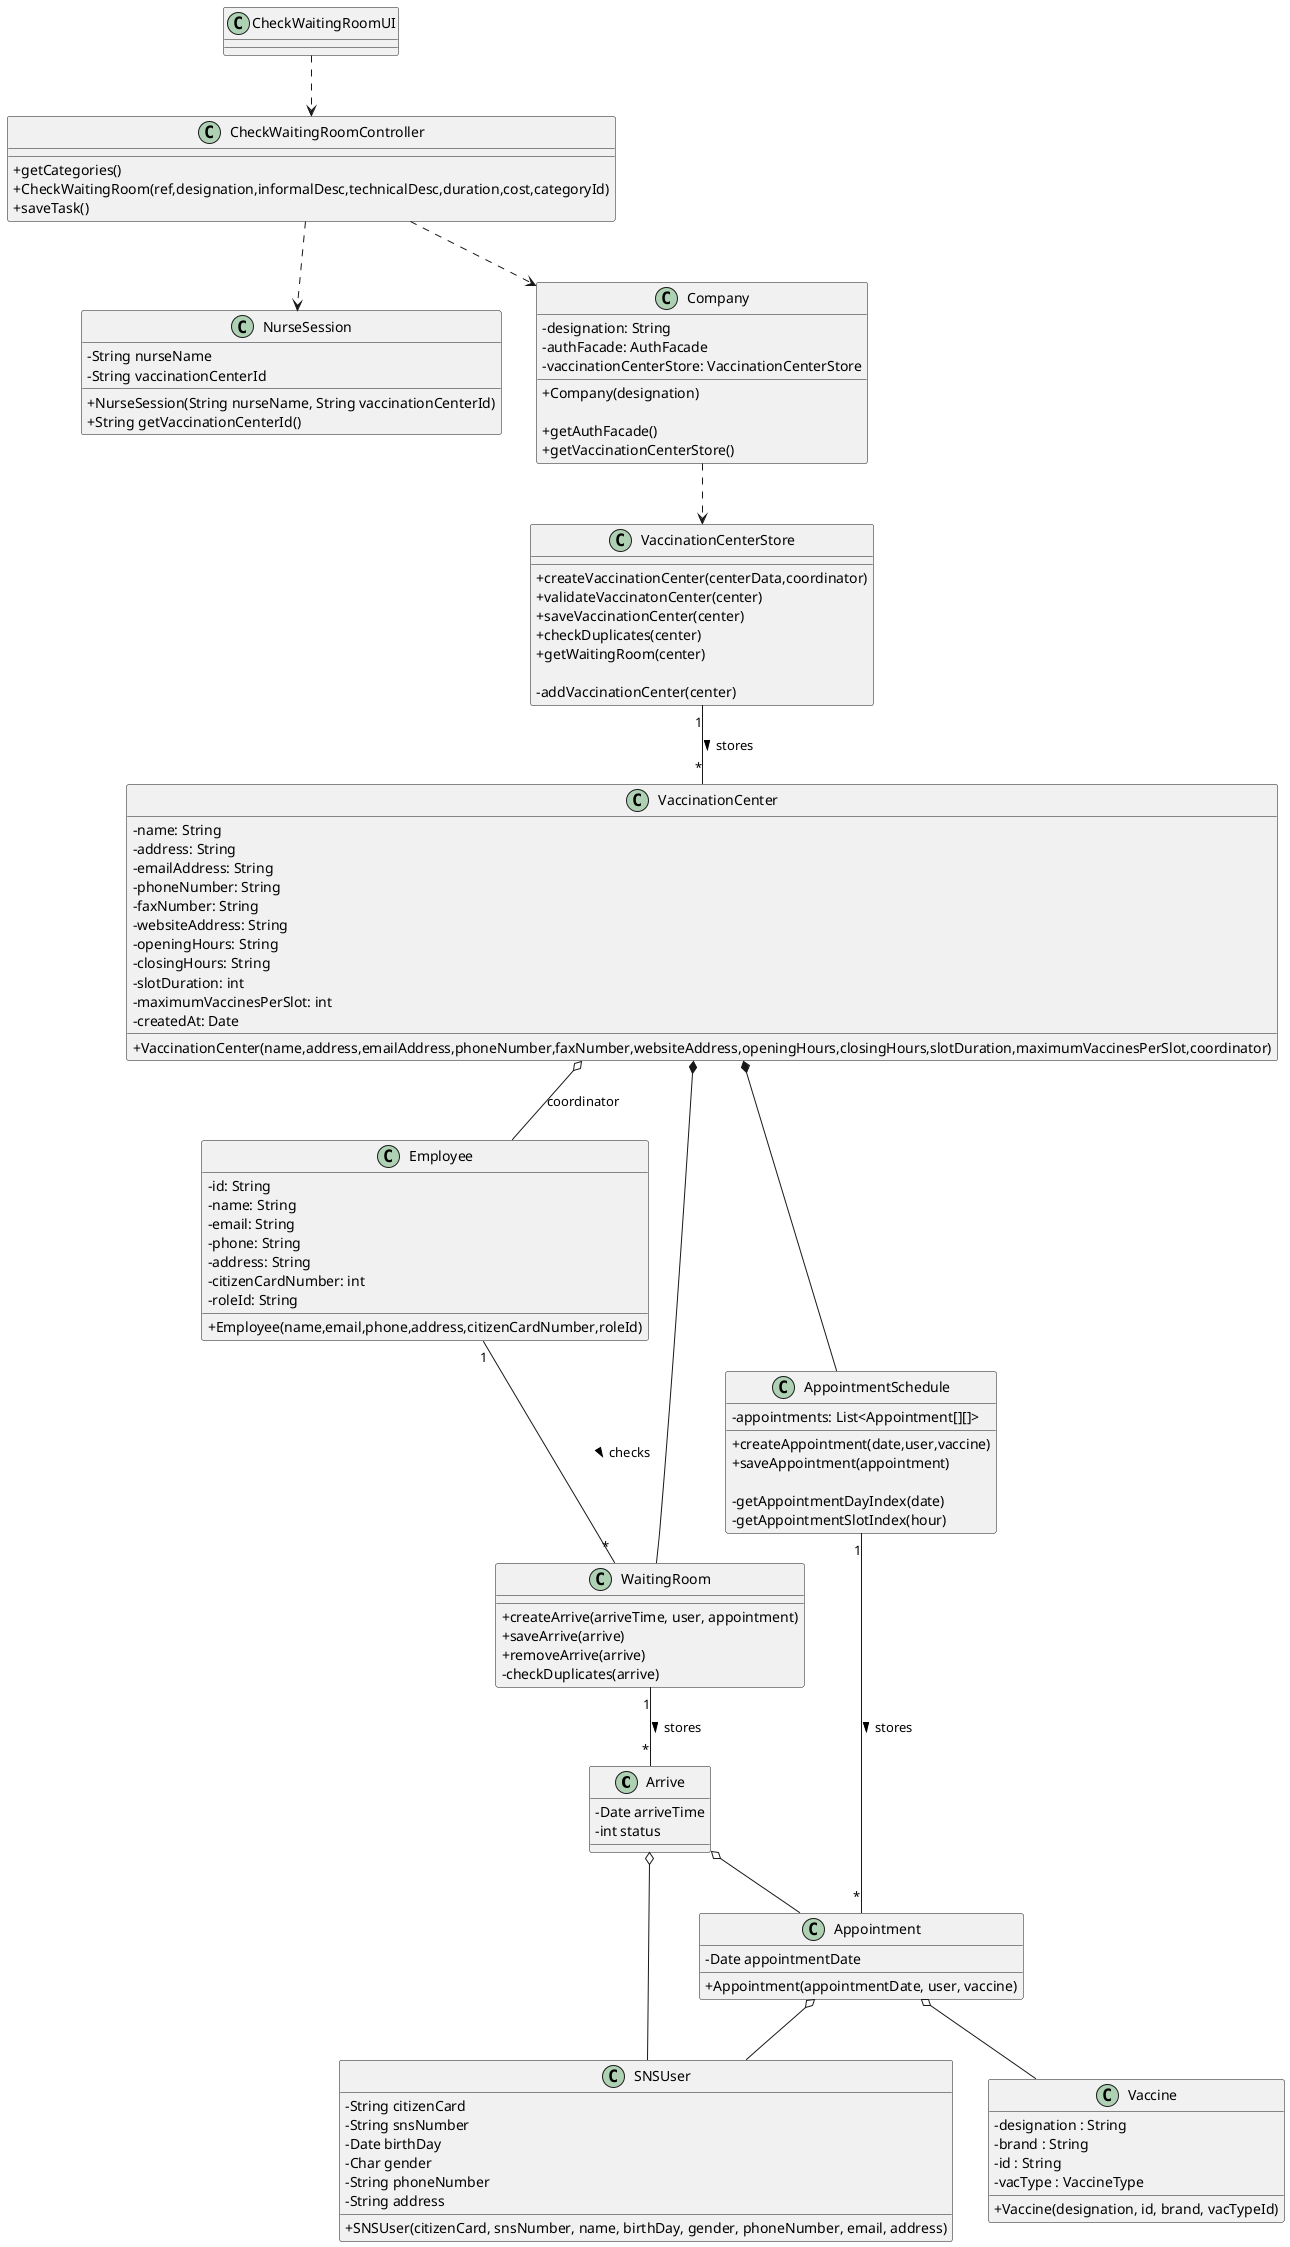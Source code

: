 @startuml
skinparam classAttributeIconSize 0

class Arrive {
  - Date arriveTime
  - int status
}

class NurseSession {
  - String nurseName
  - String vaccinationCenterId

  + NurseSession(String nurseName, String vaccinationCenterId)
  + String getVaccinationCenterId()
}

class Company {
  -designation: String
  -authFacade: AuthFacade
  -vaccinationCenterStore: VaccinationCenterStore
  
  +Company(designation)

  +getAuthFacade()
  +getVaccinationCenterStore()
}

class CheckWaitingRoomController {
  +getCategories()
  +CheckWaitingRoom(ref,designation,informalDesc,technicalDesc,duration,cost,categoryId)
  +saveTask()
}

class CheckWaitingRoomUI {}

class VaccinationCenter {
  - name: String
  - address: String
  - emailAddress: String
  - phoneNumber: String
  - faxNumber: String
  - websiteAddress: String
  - openingHours: String
  - closingHours: String
  - slotDuration: int
  - maximumVaccinesPerSlot: int
  -createdAt: Date
  
  +VaccinationCenter(name,address,emailAddress,phoneNumber,faxNumber,websiteAddress,openingHours,closingHours,slotDuration,maximumVaccinesPerSlot,coordinator)
}

class VaccinationCenterStore {
  +createVaccinationCenter(centerData,coordinator)
  +validateVaccinatonCenter(center)
  +saveVaccinationCenter(center)
  +checkDuplicates(center)
  +getWaitingRoom(center)

  -addVaccinationCenter(center)
}

class Employee {
  -id: String 
  -name: String 
  -email: String 
  -phone: String 
  -address: String 
  -citizenCardNumber: int 
  -roleId: String 

  +Employee(name,email,phone,address,citizenCardNumber,roleId)
}

class SNSUser {
  - String citizenCard
  - String snsNumber
  - Date birthDay
  - Char gender
  - String phoneNumber
  - String address
  + SNSUser(citizenCard, snsNumber, name, birthDay, gender, phoneNumber, email, address)
}

class WaitingRoom {
  +createArrive(arriveTime, user, appointment)
  +saveArrive(arrive)
  +removeArrive(arrive)
  -checkDuplicates(arrive)
}

class AppointmentSchedule {
  -appointments: List<Appointment[][]>
  +createAppointment(date,user,vaccine)
  +saveAppointment(appointment)

  -getAppointmentDayIndex(date)
  -getAppointmentSlotIndex(hour)
}

class Appointment {
  -Date appointmentDate

  +Appointment(appointmentDate, user, vaccine)
}

class Vaccine{
  -designation : String
  -brand : String
  -id : String
  -vacType : VaccineType

  +Vaccine(designation, id, brand, vacTypeId)
}

CheckWaitingRoomUI ..> CheckWaitingRoomController
CheckWaitingRoomController ..> Company

Arrive o-- SNSUser
Arrive o-- Appointment
Appointment o-- SNSUser

VaccinationCenter o-- Employee : coordinator
VaccinationCenterStore "1" -- "*" VaccinationCenter : stores >

Company ..> VaccinationCenterStore

WaitingRoom "1" -- "*" Arrive : stores >

Employee "1" -- "*" WaitingRoom : checks >
VaccinationCenter *-- WaitingRoom

CheckWaitingRoomController ..> NurseSession

AppointmentSchedule "1" -- "*" Appointment : stores >
VaccinationCenter *-- AppointmentSchedule
Appointment o-- Vaccine

@enduml
